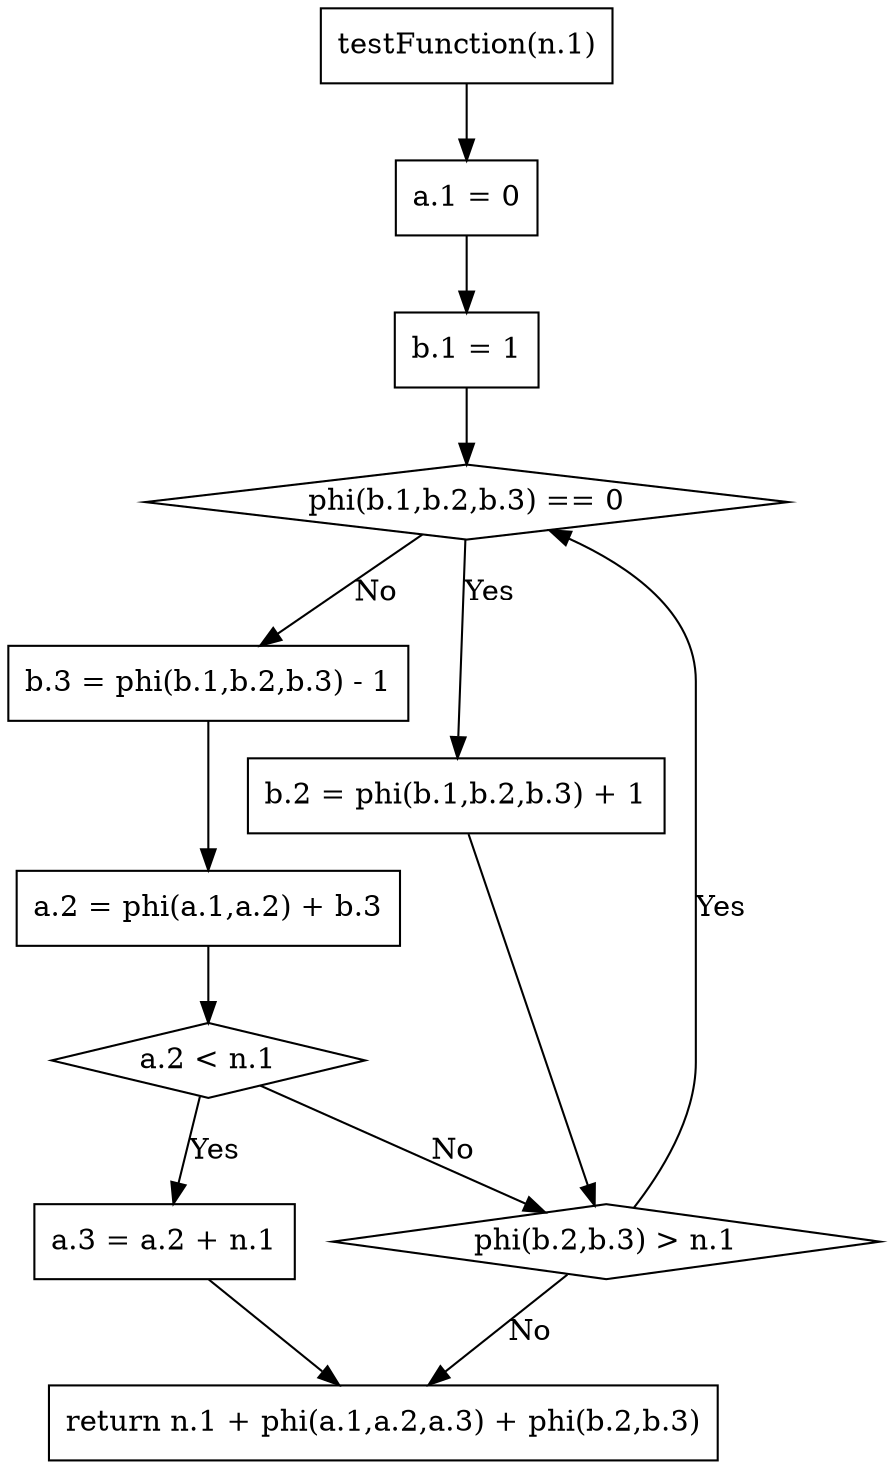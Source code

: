 digraph "gr" {
"1" ["label"="testFunction(n.1)","shape"="box"]
"2" ["label"="a.1 = 0","shape"="box"]
"3" ["label"="b.1 = 1","shape"="box"]
"4" ["label"="phi(b.1,b.2,b.3) == 0","shape"="diamond"]
"5" ["label"="b.2 = phi(b.1,b.2,b.3) + 1","shape"="box"]
"6" ["label"="b.3 = phi(b.1,b.2,b.3) - 1","shape"="box"]
"7" ["label"="a.2 = phi(a.1,a.2) + b.3","shape"="box"]
"8" ["label"="a.2 < n.1","shape"="diamond"]
"9" ["label"="a.3 = a.2 + n.1","shape"="box"]
"10" ["label"="phi(b.2,b.3) > n.1","shape"="diamond"]
"11" ["label"="return n.1 + phi(a.1,a.2,a.3) + phi(b.2,b.3)","shape"="box"]
"1" -> "2" ["label"=""]
"2" -> "3" ["label"=""]
"3" -> "4" ["label"=""]
"4" -> "5" ["label"="Yes"]
"4" -> "6" ["label"="No"]
"6" -> "7" ["label"=""]
"7" -> "8" ["label"=""]
"8" -> "9" ["label"="Yes"]
"9" -> "11" ["label"=""]
"8" -> "10" ["label"="No"]
"5" -> "10" ["label"=""]
"10" -> "4" ["label"="Yes"]
"10" -> "11" ["label"="No"]
}